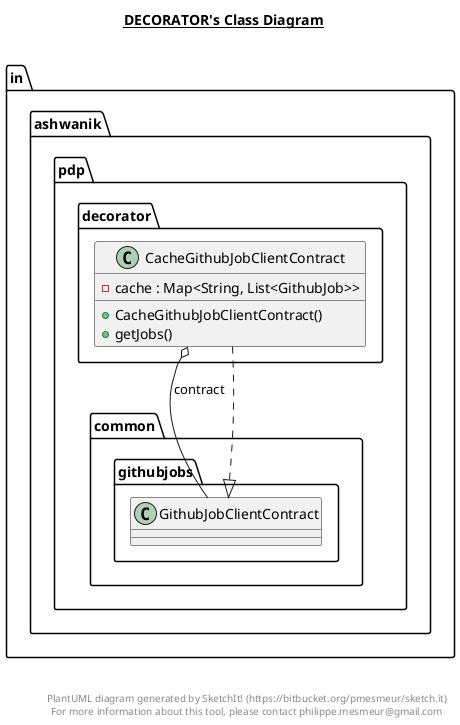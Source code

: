@startuml

title __DECORATOR's Class Diagram__\n

  namespace in.ashwanik.pdp.decorator {
    class in.ashwanik.pdp.decorator.CacheGithubJobClientContract {
        - cache : Map<String, List<GithubJob>>
        + CacheGithubJobClientContract()
        + getJobs()
    }
  }
  

  in.ashwanik.pdp.decorator.CacheGithubJobClientContract .up.|> in.ashwanik.pdp.common.githubjobs.GithubJobClientContract
  in.ashwanik.pdp.decorator.CacheGithubJobClientContract o-- in.ashwanik.pdp.common.githubjobs.GithubJobClientContract : contract


right footer


PlantUML diagram generated by SketchIt! (https://bitbucket.org/pmesmeur/sketch.it)
For more information about this tool, please contact philippe.mesmeur@gmail.com
endfooter

@enduml
